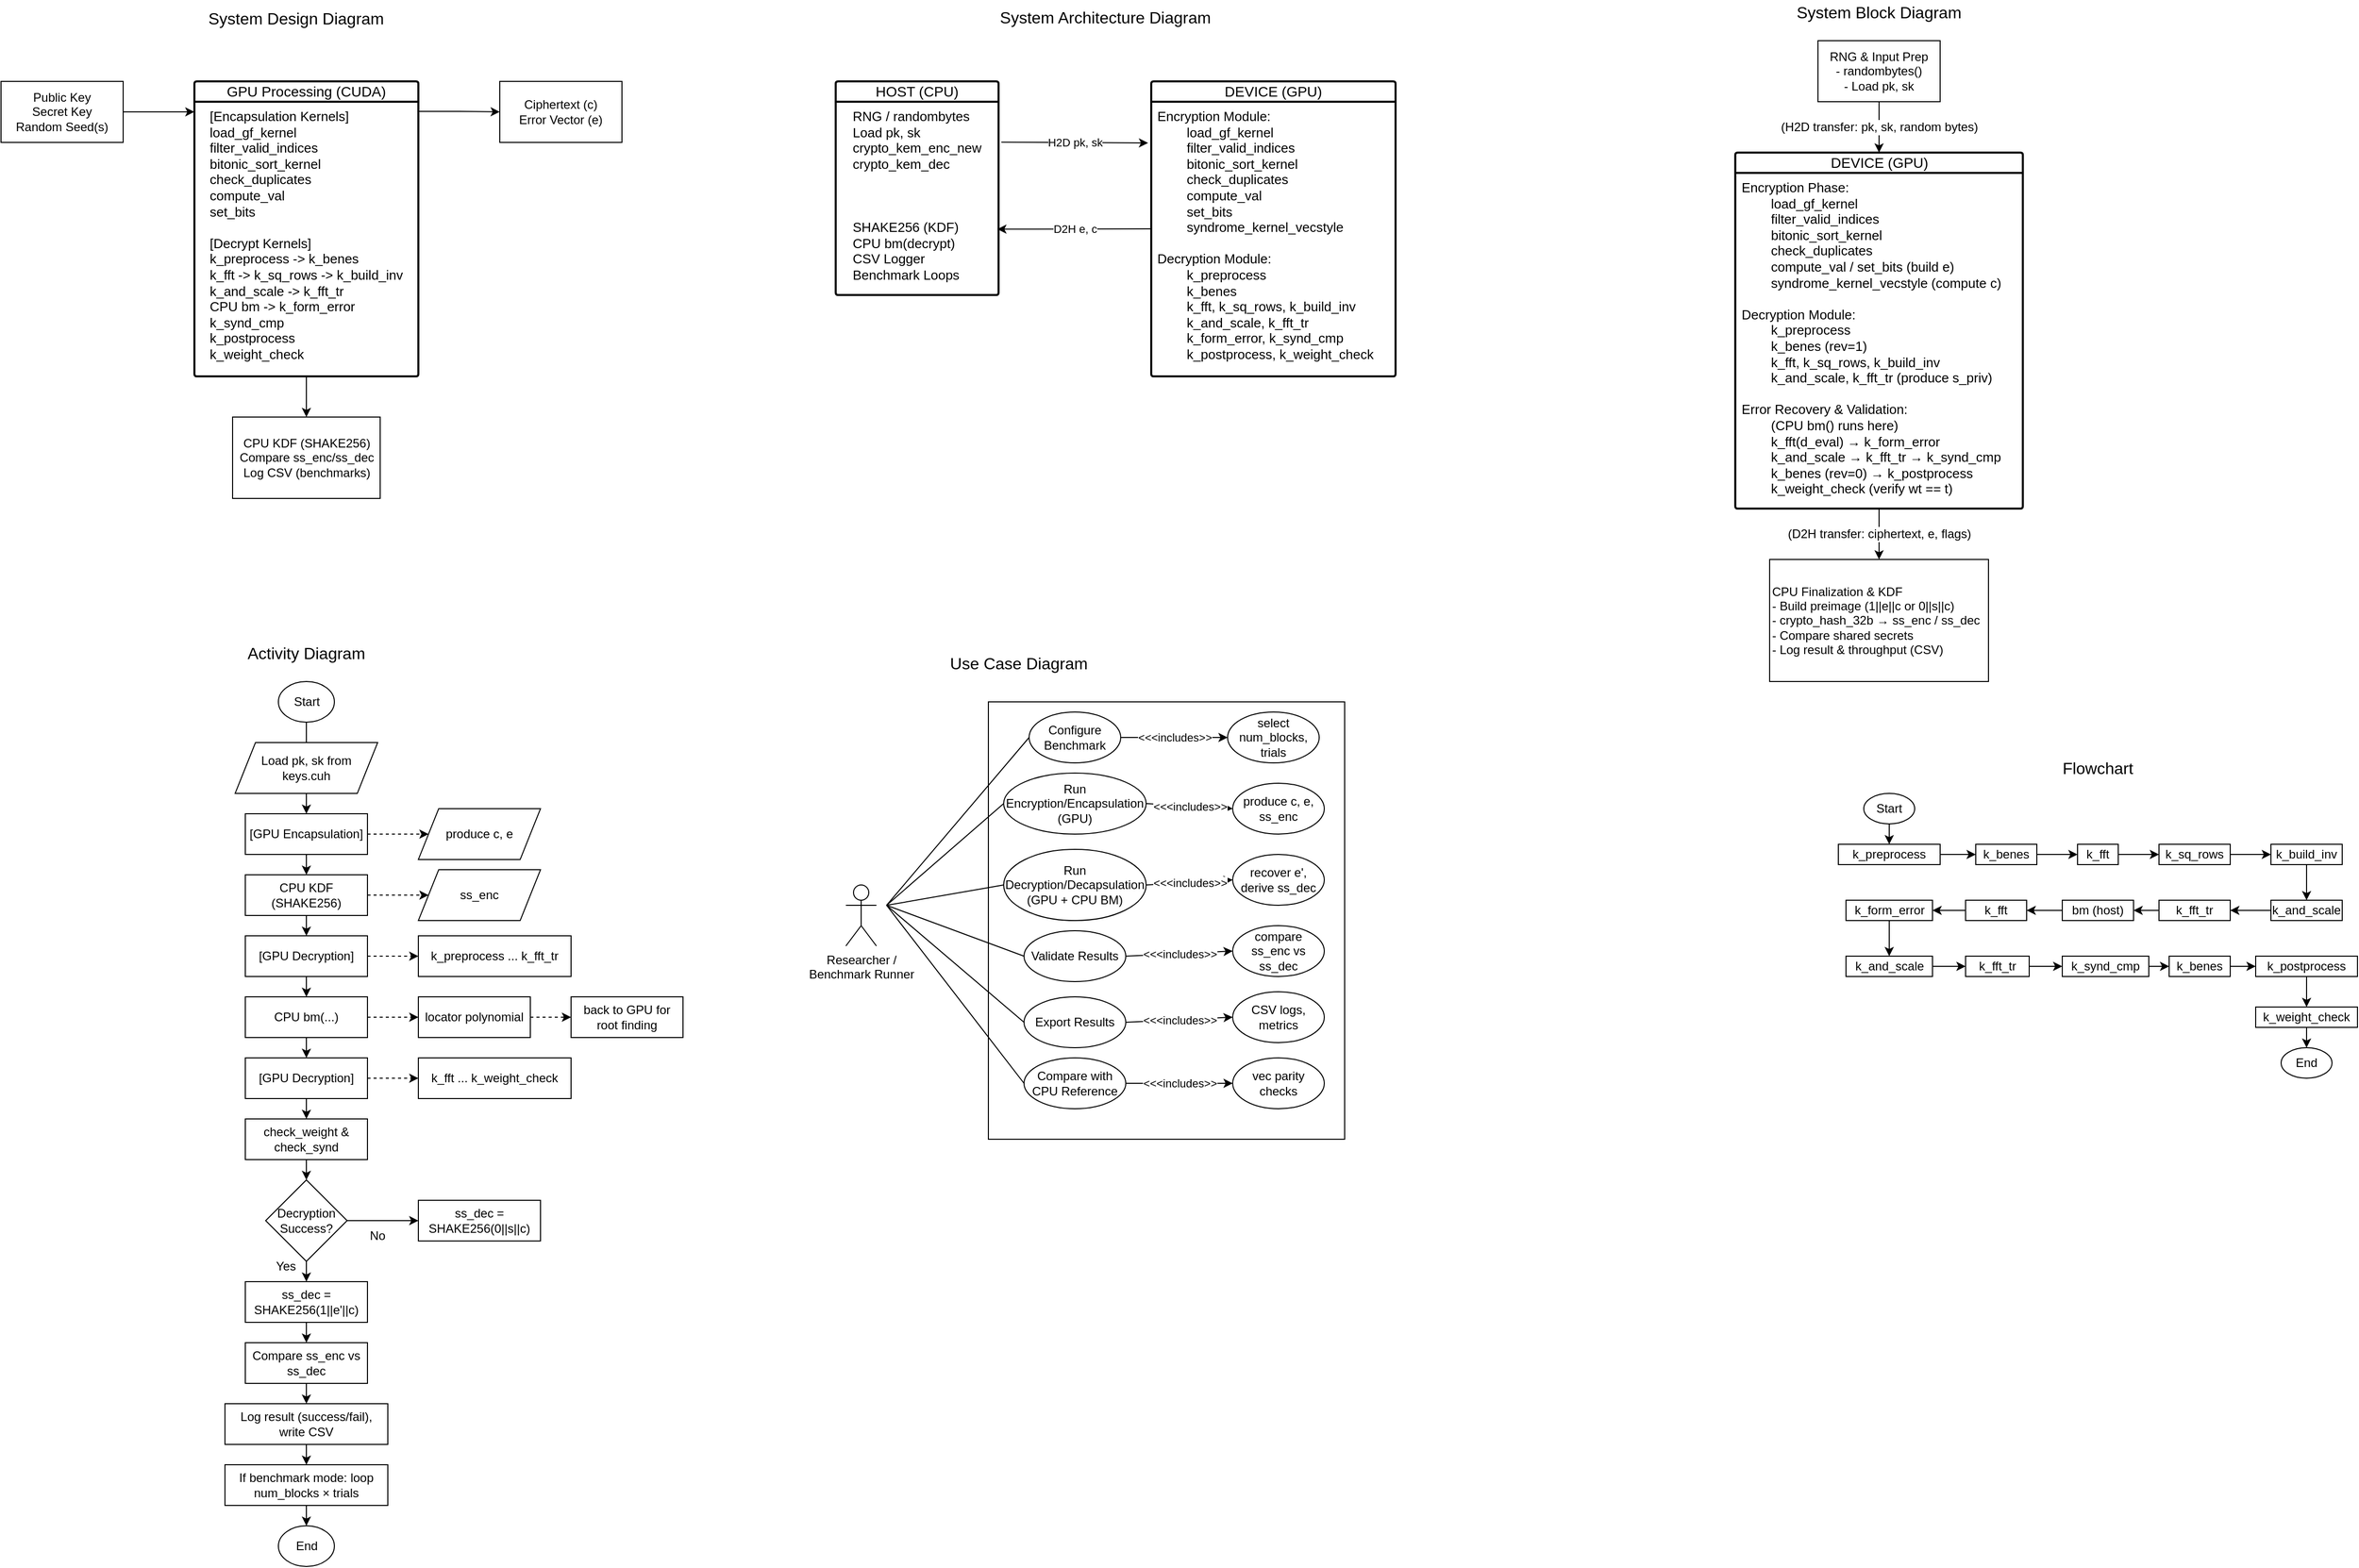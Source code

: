 <mxfile version="28.2.3">
  <diagram name="Page-1" id="WnKnijzjekA-ogBVbg_F">
    <mxGraphModel dx="1042" dy="1674" grid="1" gridSize="10" guides="1" tooltips="1" connect="1" arrows="1" fold="1" page="1" pageScale="1" pageWidth="850" pageHeight="1100" math="0" shadow="0">
      <root>
        <mxCell id="0" />
        <mxCell id="1" parent="0" />
        <mxCell id="7UuzC6sXoYc_6NqhGD3_-1" value="Public Key&lt;div&gt;Secret Key&lt;/div&gt;&lt;div&gt;Random Seed(s)&lt;/div&gt;" style="rounded=0;whiteSpace=wrap;html=1;" parent="1" vertex="1">
          <mxGeometry x="100" y="40" width="120" height="60" as="geometry" />
        </mxCell>
        <mxCell id="7UuzC6sXoYc_6NqhGD3_-3" value="GPU&amp;nbsp;Processing (CUDA)" style="swimlane;childLayout=stackLayout;horizontal=1;startSize=20;horizontalStack=0;rounded=1;fontSize=14;fontStyle=0;strokeWidth=2;resizeParent=0;resizeLast=1;shadow=0;dashed=0;align=center;arcSize=4;whiteSpace=wrap;html=1;" parent="1" vertex="1">
          <mxGeometry x="290" y="40" width="220" height="290" as="geometry" />
        </mxCell>
        <mxCell id="7UuzC6sXoYc_6NqhGD3_-4" value="&lt;div style=&quot;text-align: justify;&quot;&gt;&lt;span style=&quot;background-color: transparent; color: light-dark(rgb(0, 0, 0), rgb(255, 255, 255));&quot;&gt;&lt;font style=&quot;font-size: 13px;&quot;&gt;[Encapsulation Kernels]&lt;/font&gt;&lt;/span&gt;&lt;/div&gt;&lt;div style=&quot;text-align: justify;&quot;&gt;&lt;font style=&quot;font-size: 13px;&quot;&gt;load_gf_kernel&lt;/font&gt;&lt;/div&gt;&lt;div style=&quot;text-align: justify;&quot;&gt;&lt;font style=&quot;font-size: 13px;&quot;&gt;filter_valid_indices&lt;/font&gt;&lt;/div&gt;&lt;div style=&quot;text-align: justify;&quot;&gt;&lt;font style=&quot;font-size: 13px;&quot;&gt;bitonic_sort_kernel&lt;/font&gt;&lt;/div&gt;&lt;div style=&quot;text-align: justify;&quot;&gt;&lt;font style=&quot;font-size: 13px;&quot;&gt;check_duplicates&lt;/font&gt;&lt;/div&gt;&lt;div style=&quot;text-align: justify;&quot;&gt;&lt;font style=&quot;font-size: 13px;&quot;&gt;compute_val&amp;nbsp;&lt;/font&gt;&lt;/div&gt;&lt;div style=&quot;text-align: justify;&quot;&gt;&lt;font style=&quot;font-size: 13px;&quot;&gt;set_bits&lt;/font&gt;&lt;/div&gt;&lt;div style=&quot;text-align: justify;&quot;&gt;&lt;font style=&quot;font-size: 13px;&quot;&gt;&lt;br&gt;&lt;/font&gt;&lt;/div&gt;&lt;div style=&quot;text-align: justify;&quot;&gt;&lt;font style=&quot;font-size: 13px;&quot;&gt;[Decrypt Kernels]&lt;/font&gt;&lt;/div&gt;&lt;div style=&quot;text-align: justify;&quot;&gt;&lt;font style=&quot;font-size: 13px;&quot;&gt;k_preprocess -&amp;gt; k_benes&lt;/font&gt;&lt;/div&gt;&lt;div style=&quot;text-align: justify;&quot;&gt;&lt;font style=&quot;font-size: 13px;&quot;&gt;k_fft -&amp;gt; k_sq_rows -&amp;gt; k_build_inv&lt;/font&gt;&lt;/div&gt;&lt;div style=&quot;text-align: justify;&quot;&gt;&lt;font style=&quot;font-size: 13px;&quot;&gt;k_and_scale -&amp;gt; k_fft_tr&lt;/font&gt;&lt;/div&gt;&lt;div style=&quot;text-align: justify;&quot;&gt;&lt;font style=&quot;font-size: 13px;&quot;&gt;CPU bm -&amp;gt; k_form_error&lt;/font&gt;&lt;/div&gt;&lt;div style=&quot;text-align: justify;&quot;&gt;&lt;font style=&quot;font-size: 13px;&quot;&gt;k_synd_cmp&lt;/font&gt;&lt;/div&gt;&lt;div style=&quot;text-align: justify;&quot;&gt;&lt;font style=&quot;font-size: 13px;&quot;&gt;k_postprocess&lt;/font&gt;&lt;/div&gt;&lt;div style=&quot;text-align: justify;&quot;&gt;&lt;font style=&quot;font-size: 13px;&quot;&gt;k_weight_check&lt;/font&gt;&lt;/div&gt;" style="align=center;strokeColor=none;fillColor=none;spacingLeft=4;spacingRight=4;fontSize=12;verticalAlign=top;resizable=0;rotatable=0;part=1;html=1;whiteSpace=wrap;" parent="7UuzC6sXoYc_6NqhGD3_-3" vertex="1">
          <mxGeometry y="20" width="220" height="270" as="geometry" />
        </mxCell>
        <mxCell id="7UuzC6sXoYc_6NqhGD3_-6" value="CPU KDF (SHAKE256)&lt;div&gt;Compare ss_enc/ss_dec&lt;/div&gt;&lt;div&gt;Log CSV (benchmarks)&lt;/div&gt;" style="rounded=0;whiteSpace=wrap;html=1;" parent="1" vertex="1">
          <mxGeometry x="327.5" y="370" width="145" height="80" as="geometry" />
        </mxCell>
        <mxCell id="7UuzC6sXoYc_6NqhGD3_-7" value="Ciphertext (c)&lt;div&gt;Error Vector (e)&lt;/div&gt;" style="rounded=0;whiteSpace=wrap;html=1;" parent="1" vertex="1">
          <mxGeometry x="590" y="40" width="120" height="60" as="geometry" />
        </mxCell>
        <mxCell id="7UuzC6sXoYc_6NqhGD3_-8" style="edgeStyle=orthogonalEdgeStyle;rounded=0;orthogonalLoop=1;jettySize=auto;html=1;exitX=1;exitY=0.5;exitDx=0;exitDy=0;entryX=0;entryY=0.037;entryDx=0;entryDy=0;entryPerimeter=0;" parent="1" source="7UuzC6sXoYc_6NqhGD3_-1" target="7UuzC6sXoYc_6NqhGD3_-4" edge="1">
          <mxGeometry relative="1" as="geometry" />
        </mxCell>
        <mxCell id="7UuzC6sXoYc_6NqhGD3_-11" style="edgeStyle=orthogonalEdgeStyle;rounded=0;orthogonalLoop=1;jettySize=auto;html=1;exitX=0.5;exitY=1;exitDx=0;exitDy=0;entryX=0.5;entryY=0;entryDx=0;entryDy=0;" parent="1" source="7UuzC6sXoYc_6NqhGD3_-4" target="7UuzC6sXoYc_6NqhGD3_-6" edge="1">
          <mxGeometry relative="1" as="geometry" />
        </mxCell>
        <mxCell id="7UuzC6sXoYc_6NqhGD3_-12" style="edgeStyle=orthogonalEdgeStyle;rounded=0;orthogonalLoop=1;jettySize=auto;html=1;exitX=1;exitY=0.035;exitDx=0;exitDy=0;entryX=0;entryY=0.5;entryDx=0;entryDy=0;exitPerimeter=0;" parent="1" source="7UuzC6sXoYc_6NqhGD3_-4" target="7UuzC6sXoYc_6NqhGD3_-7" edge="1">
          <mxGeometry relative="1" as="geometry" />
        </mxCell>
        <mxCell id="7UuzC6sXoYc_6NqhGD3_-13" value="System Design Diagram" style="text;html=1;align=center;verticalAlign=middle;whiteSpace=wrap;rounded=0;fontSize=16;" parent="1" vertex="1">
          <mxGeometry x="300" y="-34" width="180" height="23" as="geometry" />
        </mxCell>
        <mxCell id="7UuzC6sXoYc_6NqhGD3_-14" value="System Architecture Diagram" style="text;html=1;align=center;verticalAlign=middle;whiteSpace=wrap;rounded=0;fontSize=16;" parent="1" vertex="1">
          <mxGeometry x="1060" y="-35" width="250" height="24" as="geometry" />
        </mxCell>
        <mxCell id="7UuzC6sXoYc_6NqhGD3_-15" value="HOST (CPU)" style="swimlane;childLayout=stackLayout;horizontal=1;startSize=20;horizontalStack=0;rounded=1;fontSize=14;fontStyle=0;strokeWidth=2;resizeParent=0;resizeLast=1;shadow=0;dashed=0;align=center;arcSize=4;whiteSpace=wrap;html=1;" parent="1" vertex="1">
          <mxGeometry x="920" y="40" width="160" height="210" as="geometry" />
        </mxCell>
        <mxCell id="7UuzC6sXoYc_6NqhGD3_-16" value="&lt;div style=&quot;text-align: justify;&quot;&gt;&lt;span style=&quot;font-size: 13px;&quot;&gt;RNG / randombytes&lt;/span&gt;&lt;/div&gt;&lt;div style=&quot;text-align: justify;&quot;&gt;&lt;span style=&quot;font-size: 13px;&quot;&gt;Load pk, sk&lt;/span&gt;&lt;/div&gt;&lt;div style=&quot;text-align: justify;&quot;&gt;&lt;span style=&quot;font-size: 13px;&quot;&gt;crypto_kem_enc_new&lt;/span&gt;&lt;/div&gt;&lt;div style=&quot;text-align: justify;&quot;&gt;&lt;span style=&quot;font-size: 13px;&quot;&gt;crypto_kem_dec&lt;/span&gt;&lt;/div&gt;&lt;div style=&quot;text-align: justify;&quot;&gt;&lt;span style=&quot;font-size: 13px;&quot;&gt;&lt;br&gt;&lt;/span&gt;&lt;/div&gt;&lt;div style=&quot;text-align: justify;&quot;&gt;&lt;span style=&quot;font-size: 13px;&quot;&gt;&lt;br&gt;&lt;/span&gt;&lt;/div&gt;&lt;div style=&quot;text-align: justify;&quot;&gt;&lt;span style=&quot;font-size: 13px;&quot;&gt;&lt;br&gt;&lt;/span&gt;&lt;/div&gt;&lt;div style=&quot;text-align: justify;&quot;&gt;&lt;span style=&quot;font-size: 13px;&quot;&gt;SHAKE256 (KDF)&lt;/span&gt;&lt;/div&gt;&lt;div style=&quot;text-align: justify;&quot;&gt;&lt;span style=&quot;font-size: 13px;&quot;&gt;CPU bm(decrypt)&lt;/span&gt;&lt;/div&gt;&lt;div style=&quot;text-align: justify;&quot;&gt;&lt;span style=&quot;font-size: 13px;&quot;&gt;CSV Logger&lt;/span&gt;&lt;/div&gt;&lt;div style=&quot;text-align: justify;&quot;&gt;&lt;span style=&quot;font-size: 13px;&quot;&gt;Benchmark Loops&lt;/span&gt;&lt;/div&gt;" style="align=center;strokeColor=none;fillColor=none;spacingLeft=4;spacingRight=4;fontSize=12;verticalAlign=top;resizable=0;rotatable=0;part=1;html=1;whiteSpace=wrap;" parent="7UuzC6sXoYc_6NqhGD3_-15" vertex="1">
          <mxGeometry y="20" width="160" height="270" as="geometry" />
        </mxCell>
        <mxCell id="7UuzC6sXoYc_6NqhGD3_-19" value="&lt;div style=&quot;text-align: justify;&quot;&gt;&lt;br&gt;&lt;/div&gt;" style="align=center;strokeColor=none;fillColor=none;spacingLeft=4;spacingRight=4;fontSize=12;verticalAlign=top;resizable=0;rotatable=0;part=1;html=1;whiteSpace=wrap;" parent="7UuzC6sXoYc_6NqhGD3_-15" vertex="1">
          <mxGeometry y="290" width="160" height="-80" as="geometry" />
        </mxCell>
        <mxCell id="7UuzC6sXoYc_6NqhGD3_-21" value="DEVICE (GPU)" style="swimlane;childLayout=stackLayout;horizontal=1;startSize=20;horizontalStack=0;rounded=1;fontSize=14;fontStyle=0;strokeWidth=2;resizeParent=0;resizeLast=1;shadow=0;dashed=0;align=center;arcSize=4;whiteSpace=wrap;html=1;" parent="1" vertex="1">
          <mxGeometry x="1230" y="40" width="240" height="290" as="geometry" />
        </mxCell>
        <mxCell id="7UuzC6sXoYc_6NqhGD3_-22" value="&lt;div style=&quot;&quot;&gt;&lt;span style=&quot;font-size: 13px;&quot;&gt;Encryption Module:&lt;/span&gt;&lt;/div&gt;&lt;div style=&quot;&quot;&gt;&lt;span style=&quot;background-color: transparent; font-size: 13px;&quot;&gt;&lt;span style=&quot;white-space: pre;&quot;&gt;&#x9;&lt;/span&gt;load_gf_kernel&lt;/span&gt;&lt;/div&gt;&lt;div style=&quot;&quot;&gt;&lt;span style=&quot;background-color: transparent; font-size: 13px;&quot;&gt;&lt;span style=&quot;white-space: pre;&quot;&gt;&#x9;&lt;/span&gt;&lt;/span&gt;&lt;span style=&quot;background-color: transparent; font-size: 13px;&quot;&gt;filter_valid_indices&lt;/span&gt;&lt;/div&gt;&lt;div style=&quot;&quot;&gt;&lt;span style=&quot;background-color: transparent;&quot;&gt;&lt;span style=&quot;font-size: 13px;&quot;&gt;&lt;span style=&quot;white-space: pre;&quot;&gt;&#x9;&lt;/span&gt;bitonic_sort_kernel&lt;/span&gt;&lt;/span&gt;&lt;/div&gt;&lt;div style=&quot;&quot;&gt;&lt;span style=&quot;background-color: transparent;&quot;&gt;&lt;span style=&quot;font-size: 13px;&quot;&gt;&lt;span style=&quot;white-space: pre;&quot;&gt;&#x9;&lt;/span&gt;check_duplicates&lt;br&gt;&lt;/span&gt;&lt;/span&gt;&lt;/div&gt;&lt;div style=&quot;&quot;&gt;&lt;span style=&quot;background-color: transparent;&quot;&gt;&lt;span style=&quot;font-size: 13px;&quot;&gt;&lt;span style=&quot;white-space: pre;&quot;&gt;&#x9;&lt;/span&gt;compute_val&lt;br&gt;&lt;/span&gt;&lt;/span&gt;&lt;/div&gt;&lt;div style=&quot;&quot;&gt;&lt;span style=&quot;background-color: transparent;&quot;&gt;&lt;span style=&quot;font-size: 13px;&quot;&gt;&lt;span style=&quot;white-space: pre;&quot;&gt;&#x9;&lt;/span&gt;set_bits&lt;br&gt;&lt;/span&gt;&lt;/span&gt;&lt;/div&gt;&lt;div style=&quot;&quot;&gt;&lt;span style=&quot;background-color: transparent;&quot;&gt;&lt;span style=&quot;font-size: 13px;&quot;&gt;&lt;span style=&quot;white-space: pre;&quot;&gt;&#x9;&lt;/span&gt;syndrome_kernel_vecstyle&lt;br&gt;&lt;/span&gt;&lt;/span&gt;&lt;/div&gt;&lt;div style=&quot;&quot;&gt;&lt;span style=&quot;background-color: transparent;&quot;&gt;&lt;span style=&quot;font-size: 13px;&quot;&gt;&lt;br&gt;&lt;/span&gt;&lt;/span&gt;&lt;/div&gt;&lt;div style=&quot;&quot;&gt;&lt;span style=&quot;background-color: transparent;&quot;&gt;&lt;span style=&quot;font-size: 13px;&quot;&gt;Decryption Module:&lt;/span&gt;&lt;/span&gt;&lt;/div&gt;&lt;div style=&quot;&quot;&gt;&lt;span style=&quot;background-color: transparent;&quot;&gt;&lt;span style=&quot;font-size: 13px;&quot;&gt;&lt;span style=&quot;white-space: pre;&quot;&gt;&#x9;&lt;/span&gt;k_preprocess&lt;br&gt;&lt;/span&gt;&lt;/span&gt;&lt;/div&gt;&lt;div style=&quot;&quot;&gt;&lt;span style=&quot;background-color: transparent;&quot;&gt;&lt;span style=&quot;font-size: 13px;&quot;&gt;&lt;span style=&quot;white-space: pre;&quot;&gt;&#x9;&lt;/span&gt;k_benes&lt;br&gt;&lt;/span&gt;&lt;/span&gt;&lt;/div&gt;&lt;div style=&quot;&quot;&gt;&lt;span style=&quot;background-color: transparent;&quot;&gt;&lt;span style=&quot;font-size: 13px;&quot;&gt;&lt;span style=&quot;white-space: pre;&quot;&gt;&#x9;&lt;/span&gt;k_fft, k_sq_rows, k_build_inv&lt;br&gt;&lt;/span&gt;&lt;/span&gt;&lt;/div&gt;&lt;div style=&quot;&quot;&gt;&lt;span style=&quot;background-color: transparent;&quot;&gt;&lt;span style=&quot;font-size: 13px;&quot;&gt;&lt;span style=&quot;white-space: pre;&quot;&gt;&#x9;&lt;/span&gt;k_and_scale,&amp;nbsp;&lt;/span&gt;&lt;/span&gt;&lt;span style=&quot;font-size: 13px; background-color: transparent; color: light-dark(rgb(0, 0, 0), rgb(255, 255, 255));&quot;&gt;k_fft_tr&lt;/span&gt;&lt;/div&gt;&lt;div style=&quot;&quot;&gt;&lt;span style=&quot;background-color: transparent;&quot;&gt;&lt;span style=&quot;font-size: 13px;&quot;&gt;&lt;span style=&quot;white-space: pre;&quot;&gt;&#x9;&lt;/span&gt;k_form_error, k_synd_cmp&lt;br&gt;&lt;/span&gt;&lt;/span&gt;&lt;/div&gt;&lt;div style=&quot;&quot;&gt;&lt;span style=&quot;background-color: transparent;&quot;&gt;&lt;span style=&quot;font-size: 13px;&quot;&gt;&lt;span style=&quot;white-space: pre;&quot;&gt;&#x9;&lt;/span&gt;k_postprocess, k_weight_check&lt;br&gt;&lt;/span&gt;&lt;/span&gt;&lt;/div&gt;&lt;div style=&quot;&quot;&gt;&lt;span style=&quot;background-color: transparent;&quot;&gt;&lt;span style=&quot;font-size: 13px;&quot;&gt;&lt;span style=&quot;white-space: pre;&quot;&gt;&#x9;&lt;/span&gt;&lt;br&gt;&lt;/span&gt;&lt;/span&gt;&lt;/div&gt;&lt;div style=&quot;&quot;&gt;&lt;span style=&quot;font-size: 13px;&quot;&gt;&lt;br&gt;&lt;/span&gt;&lt;/div&gt;" style="align=left;strokeColor=none;fillColor=none;spacingLeft=4;spacingRight=4;fontSize=12;verticalAlign=top;resizable=0;rotatable=0;part=1;html=1;whiteSpace=wrap;" parent="7UuzC6sXoYc_6NqhGD3_-21" vertex="1">
          <mxGeometry y="20" width="240" height="270" as="geometry" />
        </mxCell>
        <mxCell id="7UuzC6sXoYc_6NqhGD3_-23" value="&lt;div style=&quot;text-align: justify;&quot;&gt;&lt;br&gt;&lt;/div&gt;" style="align=center;strokeColor=none;fillColor=none;spacingLeft=4;spacingRight=4;fontSize=12;verticalAlign=top;resizable=0;rotatable=0;part=1;html=1;whiteSpace=wrap;" parent="7UuzC6sXoYc_6NqhGD3_-21" vertex="1">
          <mxGeometry y="290" width="240" as="geometry" />
        </mxCell>
        <mxCell id="7UuzC6sXoYc_6NqhGD3_-24" value="" style="endArrow=classic;html=1;rounded=0;exitX=1.017;exitY=0.147;exitDx=0;exitDy=0;exitPerimeter=0;entryX=-0.013;entryY=0.15;entryDx=0;entryDy=0;entryPerimeter=0;" parent="1" source="7UuzC6sXoYc_6NqhGD3_-16" target="7UuzC6sXoYc_6NqhGD3_-22" edge="1">
          <mxGeometry relative="1" as="geometry">
            <mxPoint x="1100" y="100" as="sourcePoint" />
            <mxPoint x="1200" y="100" as="targetPoint" />
          </mxGeometry>
        </mxCell>
        <mxCell id="7UuzC6sXoYc_6NqhGD3_-25" value="H2D pk, sk" style="edgeLabel;resizable=0;html=1;;align=center;verticalAlign=middle;" parent="7UuzC6sXoYc_6NqhGD3_-24" connectable="0" vertex="1">
          <mxGeometry relative="1" as="geometry" />
        </mxCell>
        <mxCell id="7UuzC6sXoYc_6NqhGD3_-27" value="" style="endArrow=classic;html=1;rounded=0;entryX=0.992;entryY=0.464;entryDx=0;entryDy=0;entryPerimeter=0;" parent="1" target="7UuzC6sXoYc_6NqhGD3_-16" edge="1">
          <mxGeometry relative="1" as="geometry">
            <mxPoint x="1230" y="185" as="sourcePoint" />
            <mxPoint x="1086" y="184.5" as="targetPoint" />
          </mxGeometry>
        </mxCell>
        <mxCell id="7UuzC6sXoYc_6NqhGD3_-28" value="D2H e, c" style="edgeLabel;resizable=0;html=1;;align=center;verticalAlign=middle;" parent="7UuzC6sXoYc_6NqhGD3_-27" connectable="0" vertex="1">
          <mxGeometry relative="1" as="geometry" />
        </mxCell>
        <mxCell id="7UuzC6sXoYc_6NqhGD3_-29" value="Activity Diagram" style="text;html=1;align=center;verticalAlign=middle;whiteSpace=wrap;rounded=0;fontSize=16;" parent="1" vertex="1">
          <mxGeometry x="275" y="590" width="250" height="24" as="geometry" />
        </mxCell>
        <mxCell id="7UuzC6sXoYc_6NqhGD3_-53" value="" style="edgeStyle=orthogonalEdgeStyle;rounded=0;orthogonalLoop=1;jettySize=auto;html=1;" parent="1" source="7UuzC6sXoYc_6NqhGD3_-30" target="7UuzC6sXoYc_6NqhGD3_-32" edge="1">
          <mxGeometry relative="1" as="geometry" />
        </mxCell>
        <mxCell id="7UuzC6sXoYc_6NqhGD3_-30" value="Start" style="ellipse;whiteSpace=wrap;html=1;" parent="1" vertex="1">
          <mxGeometry x="372.5" y="630" width="55" height="40" as="geometry" />
        </mxCell>
        <mxCell id="7UuzC6sXoYc_6NqhGD3_-31" value="Load pk, sk from keys.cuh" style="shape=parallelogram;perimeter=parallelogramPerimeter;whiteSpace=wrap;html=1;fixedSize=1;" parent="1" vertex="1">
          <mxGeometry x="330" y="690" width="140" height="50" as="geometry" />
        </mxCell>
        <mxCell id="7UuzC6sXoYc_6NqhGD3_-57" style="edgeStyle=orthogonalEdgeStyle;rounded=0;orthogonalLoop=1;jettySize=auto;html=1;exitX=0.5;exitY=1;exitDx=0;exitDy=0;entryX=0.5;entryY=0;entryDx=0;entryDy=0;" parent="1" source="7UuzC6sXoYc_6NqhGD3_-32" target="7UuzC6sXoYc_6NqhGD3_-34" edge="1">
          <mxGeometry relative="1" as="geometry" />
        </mxCell>
        <mxCell id="7UuzC6sXoYc_6NqhGD3_-32" value="[GPU Encapsulation]" style="rounded=0;whiteSpace=wrap;html=1;" parent="1" vertex="1">
          <mxGeometry x="340" y="760" width="120" height="40" as="geometry" />
        </mxCell>
        <mxCell id="7UuzC6sXoYc_6NqhGD3_-33" value="produce c, e" style="shape=parallelogram;perimeter=parallelogramPerimeter;whiteSpace=wrap;html=1;fixedSize=1;" parent="1" vertex="1">
          <mxGeometry x="510" y="755" width="120" height="50" as="geometry" />
        </mxCell>
        <mxCell id="7UuzC6sXoYc_6NqhGD3_-58" style="edgeStyle=orthogonalEdgeStyle;rounded=0;orthogonalLoop=1;jettySize=auto;html=1;exitX=0.5;exitY=1;exitDx=0;exitDy=0;entryX=0.5;entryY=0;entryDx=0;entryDy=0;" parent="1" source="7UuzC6sXoYc_6NqhGD3_-34" target="7UuzC6sXoYc_6NqhGD3_-36" edge="1">
          <mxGeometry relative="1" as="geometry" />
        </mxCell>
        <mxCell id="7UuzC6sXoYc_6NqhGD3_-34" value="CPU KDF (SHAKE256)" style="rounded=0;whiteSpace=wrap;html=1;" parent="1" vertex="1">
          <mxGeometry x="340" y="820" width="120" height="40" as="geometry" />
        </mxCell>
        <mxCell id="7UuzC6sXoYc_6NqhGD3_-35" value="ss_enc" style="shape=parallelogram;perimeter=parallelogramPerimeter;whiteSpace=wrap;html=1;fixedSize=1;" parent="1" vertex="1">
          <mxGeometry x="510" y="815" width="120" height="50" as="geometry" />
        </mxCell>
        <mxCell id="7UuzC6sXoYc_6NqhGD3_-59" style="edgeStyle=orthogonalEdgeStyle;rounded=0;orthogonalLoop=1;jettySize=auto;html=1;exitX=0.5;exitY=1;exitDx=0;exitDy=0;entryX=0.5;entryY=0;entryDx=0;entryDy=0;" parent="1" source="7UuzC6sXoYc_6NqhGD3_-36" target="7UuzC6sXoYc_6NqhGD3_-38" edge="1">
          <mxGeometry relative="1" as="geometry" />
        </mxCell>
        <mxCell id="7UuzC6sXoYc_6NqhGD3_-36" value="[GPU Decryption]" style="rounded=0;whiteSpace=wrap;html=1;" parent="1" vertex="1">
          <mxGeometry x="340" y="880" width="120" height="40" as="geometry" />
        </mxCell>
        <mxCell id="7UuzC6sXoYc_6NqhGD3_-37" value="k_preprocess ... k_fft_tr" style="rounded=0;whiteSpace=wrap;html=1;" parent="1" vertex="1">
          <mxGeometry x="510" y="880" width="150" height="40" as="geometry" />
        </mxCell>
        <mxCell id="7UuzC6sXoYc_6NqhGD3_-60" style="edgeStyle=orthogonalEdgeStyle;rounded=0;orthogonalLoop=1;jettySize=auto;html=1;exitX=0.5;exitY=1;exitDx=0;exitDy=0;entryX=0.5;entryY=0;entryDx=0;entryDy=0;" parent="1" source="7UuzC6sXoYc_6NqhGD3_-38" target="7UuzC6sXoYc_6NqhGD3_-41" edge="1">
          <mxGeometry relative="1" as="geometry" />
        </mxCell>
        <mxCell id="7UuzC6sXoYc_6NqhGD3_-38" value="CPU bm(...)" style="rounded=0;whiteSpace=wrap;html=1;" parent="1" vertex="1">
          <mxGeometry x="340" y="940" width="120" height="40" as="geometry" />
        </mxCell>
        <mxCell id="7UuzC6sXoYc_6NqhGD3_-39" value="locator polynomial" style="rounded=0;whiteSpace=wrap;html=1;" parent="1" vertex="1">
          <mxGeometry x="510" y="940" width="110" height="40" as="geometry" />
        </mxCell>
        <mxCell id="7UuzC6sXoYc_6NqhGD3_-40" value="back to GPU for root finding" style="rounded=0;whiteSpace=wrap;html=1;" parent="1" vertex="1">
          <mxGeometry x="660" y="940" width="110" height="40" as="geometry" />
        </mxCell>
        <mxCell id="7UuzC6sXoYc_6NqhGD3_-61" style="edgeStyle=orthogonalEdgeStyle;rounded=0;orthogonalLoop=1;jettySize=auto;html=1;exitX=0.5;exitY=1;exitDx=0;exitDy=0;entryX=0.5;entryY=0;entryDx=0;entryDy=0;" parent="1" source="7UuzC6sXoYc_6NqhGD3_-41" target="7UuzC6sXoYc_6NqhGD3_-45" edge="1">
          <mxGeometry relative="1" as="geometry" />
        </mxCell>
        <mxCell id="7UuzC6sXoYc_6NqhGD3_-41" value="[GPU Decryption]" style="rounded=0;whiteSpace=wrap;html=1;" parent="1" vertex="1">
          <mxGeometry x="340" y="1000" width="120" height="40" as="geometry" />
        </mxCell>
        <mxCell id="7UuzC6sXoYc_6NqhGD3_-43" value="k_fft ... k_weight_check" style="rounded=0;whiteSpace=wrap;html=1;" parent="1" vertex="1">
          <mxGeometry x="510" y="1000" width="150" height="40" as="geometry" />
        </mxCell>
        <mxCell id="7UuzC6sXoYc_6NqhGD3_-63" style="edgeStyle=orthogonalEdgeStyle;rounded=0;orthogonalLoop=1;jettySize=auto;html=1;exitX=0.5;exitY=1;exitDx=0;exitDy=0;entryX=0.5;entryY=0;entryDx=0;entryDy=0;" parent="1" source="7UuzC6sXoYc_6NqhGD3_-44" target="7UuzC6sXoYc_6NqhGD3_-46" edge="1">
          <mxGeometry relative="1" as="geometry" />
        </mxCell>
        <mxCell id="7UuzC6sXoYc_6NqhGD3_-64" style="edgeStyle=orthogonalEdgeStyle;rounded=0;orthogonalLoop=1;jettySize=auto;html=1;exitX=1;exitY=0.5;exitDx=0;exitDy=0;entryX=0;entryY=0.5;entryDx=0;entryDy=0;" parent="1" source="7UuzC6sXoYc_6NqhGD3_-44" target="7UuzC6sXoYc_6NqhGD3_-47" edge="1">
          <mxGeometry relative="1" as="geometry" />
        </mxCell>
        <mxCell id="7UuzC6sXoYc_6NqhGD3_-44" value="Decryption Success?" style="rhombus;whiteSpace=wrap;html=1;" parent="1" vertex="1">
          <mxGeometry x="360" y="1120" width="80" height="80" as="geometry" />
        </mxCell>
        <mxCell id="7UuzC6sXoYc_6NqhGD3_-62" style="edgeStyle=orthogonalEdgeStyle;rounded=0;orthogonalLoop=1;jettySize=auto;html=1;exitX=0.5;exitY=1;exitDx=0;exitDy=0;entryX=0.5;entryY=0;entryDx=0;entryDy=0;" parent="1" source="7UuzC6sXoYc_6NqhGD3_-45" target="7UuzC6sXoYc_6NqhGD3_-44" edge="1">
          <mxGeometry relative="1" as="geometry" />
        </mxCell>
        <mxCell id="7UuzC6sXoYc_6NqhGD3_-45" value="check_weight &amp;amp; check_synd" style="rounded=0;whiteSpace=wrap;html=1;" parent="1" vertex="1">
          <mxGeometry x="340" y="1060" width="120" height="40" as="geometry" />
        </mxCell>
        <mxCell id="7UuzC6sXoYc_6NqhGD3_-65" style="edgeStyle=orthogonalEdgeStyle;rounded=0;orthogonalLoop=1;jettySize=auto;html=1;exitX=0.5;exitY=1;exitDx=0;exitDy=0;entryX=0.5;entryY=0;entryDx=0;entryDy=0;" parent="1" source="7UuzC6sXoYc_6NqhGD3_-46" target="7UuzC6sXoYc_6NqhGD3_-48" edge="1">
          <mxGeometry relative="1" as="geometry" />
        </mxCell>
        <mxCell id="7UuzC6sXoYc_6NqhGD3_-46" value="ss_dec = SHAKE256(1||e&#39;||c)" style="rounded=0;whiteSpace=wrap;html=1;" parent="1" vertex="1">
          <mxGeometry x="340" y="1220" width="120" height="40" as="geometry" />
        </mxCell>
        <mxCell id="7UuzC6sXoYc_6NqhGD3_-47" value="ss_dec = SHAKE256(0||s||c)" style="rounded=0;whiteSpace=wrap;html=1;" parent="1" vertex="1">
          <mxGeometry x="510" y="1140" width="120" height="40" as="geometry" />
        </mxCell>
        <mxCell id="7UuzC6sXoYc_6NqhGD3_-66" style="edgeStyle=orthogonalEdgeStyle;rounded=0;orthogonalLoop=1;jettySize=auto;html=1;exitX=0.5;exitY=1;exitDx=0;exitDy=0;entryX=0.5;entryY=0;entryDx=0;entryDy=0;" parent="1" source="7UuzC6sXoYc_6NqhGD3_-48" target="7UuzC6sXoYc_6NqhGD3_-49" edge="1">
          <mxGeometry relative="1" as="geometry" />
        </mxCell>
        <mxCell id="7UuzC6sXoYc_6NqhGD3_-48" value="Compare ss_enc vs ss_dec" style="rounded=0;whiteSpace=wrap;html=1;" parent="1" vertex="1">
          <mxGeometry x="340" y="1280" width="120" height="40" as="geometry" />
        </mxCell>
        <mxCell id="7UuzC6sXoYc_6NqhGD3_-67" style="edgeStyle=orthogonalEdgeStyle;rounded=0;orthogonalLoop=1;jettySize=auto;html=1;exitX=0.5;exitY=1;exitDx=0;exitDy=0;entryX=0.5;entryY=0;entryDx=0;entryDy=0;" parent="1" source="7UuzC6sXoYc_6NqhGD3_-49" target="7UuzC6sXoYc_6NqhGD3_-50" edge="1">
          <mxGeometry relative="1" as="geometry" />
        </mxCell>
        <mxCell id="7UuzC6sXoYc_6NqhGD3_-49" value="Log result (success/fail), write CSV" style="rounded=0;whiteSpace=wrap;html=1;" parent="1" vertex="1">
          <mxGeometry x="320" y="1340" width="160" height="40" as="geometry" />
        </mxCell>
        <mxCell id="7UuzC6sXoYc_6NqhGD3_-68" style="edgeStyle=orthogonalEdgeStyle;rounded=0;orthogonalLoop=1;jettySize=auto;html=1;exitX=0.5;exitY=1;exitDx=0;exitDy=0;entryX=0.5;entryY=0;entryDx=0;entryDy=0;" parent="1" source="7UuzC6sXoYc_6NqhGD3_-50" target="7UuzC6sXoYc_6NqhGD3_-51" edge="1">
          <mxGeometry relative="1" as="geometry" />
        </mxCell>
        <mxCell id="7UuzC6sXoYc_6NqhGD3_-50" value="If benchmark mode: loop num_blocks × trials" style="rounded=0;whiteSpace=wrap;html=1;" parent="1" vertex="1">
          <mxGeometry x="320" y="1400" width="160" height="40" as="geometry" />
        </mxCell>
        <mxCell id="7UuzC6sXoYc_6NqhGD3_-51" value="End" style="ellipse;whiteSpace=wrap;html=1;" parent="1" vertex="1">
          <mxGeometry x="372.5" y="1460" width="55" height="40" as="geometry" />
        </mxCell>
        <mxCell id="7UuzC6sXoYc_6NqhGD3_-69" value="" style="html=1;labelBackgroundColor=#ffffff;startArrow=none;startFill=0;startSize=6;endArrow=classic;endFill=1;endSize=6;jettySize=auto;orthogonalLoop=1;strokeWidth=1;dashed=1;fontSize=14;rounded=0;entryX=0;entryY=0.5;entryDx=0;entryDy=0;exitX=1;exitY=0.5;exitDx=0;exitDy=0;" parent="1" source="7UuzC6sXoYc_6NqhGD3_-32" target="7UuzC6sXoYc_6NqhGD3_-33" edge="1">
          <mxGeometry width="60" height="60" relative="1" as="geometry">
            <mxPoint x="450" y="790" as="sourcePoint" />
            <mxPoint x="510" y="730" as="targetPoint" />
          </mxGeometry>
        </mxCell>
        <mxCell id="7UuzC6sXoYc_6NqhGD3_-70" value="" style="html=1;labelBackgroundColor=#ffffff;startArrow=none;startFill=0;startSize=6;endArrow=classic;endFill=1;endSize=6;jettySize=auto;orthogonalLoop=1;strokeWidth=1;dashed=1;fontSize=14;rounded=0;entryX=0;entryY=0.5;entryDx=0;entryDy=0;exitX=1;exitY=0.5;exitDx=0;exitDy=0;" parent="1" source="7UuzC6sXoYc_6NqhGD3_-34" target="7UuzC6sXoYc_6NqhGD3_-35" edge="1">
          <mxGeometry width="60" height="60" relative="1" as="geometry">
            <mxPoint x="550" y="750" as="sourcePoint" />
            <mxPoint x="610" y="750" as="targetPoint" />
            <Array as="points" />
          </mxGeometry>
        </mxCell>
        <mxCell id="7UuzC6sXoYc_6NqhGD3_-74" value="" style="html=1;labelBackgroundColor=#ffffff;startArrow=none;startFill=0;startSize=6;endArrow=classic;endFill=1;endSize=6;jettySize=auto;orthogonalLoop=1;strokeWidth=1;dashed=1;fontSize=14;rounded=0;entryX=0;entryY=0.5;entryDx=0;entryDy=0;exitX=1;exitY=0.5;exitDx=0;exitDy=0;" parent="1" source="7UuzC6sXoYc_6NqhGD3_-36" target="7UuzC6sXoYc_6NqhGD3_-37" edge="1">
          <mxGeometry width="60" height="60" relative="1" as="geometry">
            <mxPoint x="220" y="930" as="sourcePoint" />
            <mxPoint x="280" y="930" as="targetPoint" />
          </mxGeometry>
        </mxCell>
        <mxCell id="7UuzC6sXoYc_6NqhGD3_-75" value="" style="html=1;labelBackgroundColor=#ffffff;startArrow=none;startFill=0;startSize=6;endArrow=classic;endFill=1;endSize=6;jettySize=auto;orthogonalLoop=1;strokeWidth=1;dashed=1;fontSize=14;rounded=0;entryX=0;entryY=0.5;entryDx=0;entryDy=0;exitX=1;exitY=0.5;exitDx=0;exitDy=0;" parent="1" source="7UuzC6sXoYc_6NqhGD3_-38" target="7UuzC6sXoYc_6NqhGD3_-39" edge="1">
          <mxGeometry width="60" height="60" relative="1" as="geometry">
            <mxPoint x="250" y="940" as="sourcePoint" />
            <mxPoint x="310" y="940" as="targetPoint" />
          </mxGeometry>
        </mxCell>
        <mxCell id="7UuzC6sXoYc_6NqhGD3_-76" value="" style="html=1;labelBackgroundColor=#ffffff;startArrow=none;startFill=0;startSize=6;endArrow=classic;endFill=1;endSize=6;jettySize=auto;orthogonalLoop=1;strokeWidth=1;dashed=1;fontSize=14;rounded=0;entryX=0;entryY=0.5;entryDx=0;entryDy=0;exitX=1;exitY=0.5;exitDx=0;exitDy=0;" parent="1" source="7UuzC6sXoYc_6NqhGD3_-39" target="7UuzC6sXoYc_6NqhGD3_-40" edge="1">
          <mxGeometry width="60" height="60" relative="1" as="geometry">
            <mxPoint x="330" y="950" as="sourcePoint" />
            <mxPoint x="390" y="950" as="targetPoint" />
          </mxGeometry>
        </mxCell>
        <mxCell id="7UuzC6sXoYc_6NqhGD3_-77" value="" style="html=1;labelBackgroundColor=#ffffff;startArrow=none;startFill=0;startSize=6;endArrow=classic;endFill=1;endSize=6;jettySize=auto;orthogonalLoop=1;strokeWidth=1;dashed=1;fontSize=14;rounded=0;entryX=0;entryY=0.5;entryDx=0;entryDy=0;exitX=1;exitY=0.5;exitDx=0;exitDy=0;" parent="1" source="7UuzC6sXoYc_6NqhGD3_-41" target="7UuzC6sXoYc_6NqhGD3_-43" edge="1">
          <mxGeometry width="60" height="60" relative="1" as="geometry">
            <mxPoint x="290" y="960" as="sourcePoint" />
            <mxPoint x="350" y="960" as="targetPoint" />
          </mxGeometry>
        </mxCell>
        <mxCell id="7UuzC6sXoYc_6NqhGD3_-78" value="Yes" style="text;html=1;align=center;verticalAlign=middle;whiteSpace=wrap;rounded=0;" parent="1" vertex="1">
          <mxGeometry x="350" y="1190" width="60" height="30" as="geometry" />
        </mxCell>
        <mxCell id="7UuzC6sXoYc_6NqhGD3_-79" value="No" style="text;html=1;align=center;verticalAlign=middle;whiteSpace=wrap;rounded=0;" parent="1" vertex="1">
          <mxGeometry x="440" y="1160" width="60" height="30" as="geometry" />
        </mxCell>
        <mxCell id="7UuzC6sXoYc_6NqhGD3_-80" value="Use Case Diagram" style="text;html=1;align=center;verticalAlign=middle;whiteSpace=wrap;rounded=0;fontSize=16;" parent="1" vertex="1">
          <mxGeometry x="975" y="600" width="250" height="24" as="geometry" />
        </mxCell>
        <mxCell id="7UuzC6sXoYc_6NqhGD3_-81" value="Researcher /&lt;div&gt;Benchmark Runner&lt;/div&gt;" style="shape=umlActor;verticalLabelPosition=bottom;verticalAlign=top;html=1;outlineConnect=0;" parent="1" vertex="1">
          <mxGeometry x="930" y="830" width="30" height="60" as="geometry" />
        </mxCell>
        <mxCell id="7UuzC6sXoYc_6NqhGD3_-82" value="" style="rounded=0;whiteSpace=wrap;html=1;" parent="1" vertex="1">
          <mxGeometry x="1070" y="650" width="350" height="430" as="geometry" />
        </mxCell>
        <mxCell id="7UuzC6sXoYc_6NqhGD3_-83" value="Configure Benchmark" style="ellipse;whiteSpace=wrap;html=1;" parent="1" vertex="1">
          <mxGeometry x="1110" y="660" width="90" height="50" as="geometry" />
        </mxCell>
        <mxCell id="7UuzC6sXoYc_6NqhGD3_-84" value="Run Encryption/Encapsulation (GPU)" style="ellipse;whiteSpace=wrap;html=1;" parent="1" vertex="1">
          <mxGeometry x="1085" y="720" width="140" height="60" as="geometry" />
        </mxCell>
        <mxCell id="7UuzC6sXoYc_6NqhGD3_-85" value="Run Decryption/Decapsulation (GPU + CPU BM)" style="ellipse;whiteSpace=wrap;html=1;" parent="1" vertex="1">
          <mxGeometry x="1085" y="795" width="140" height="70" as="geometry" />
        </mxCell>
        <mxCell id="7UuzC6sXoYc_6NqhGD3_-87" value="&lt;span style=&quot;color: rgba(0, 0, 0, 0); font-family: monospace; font-size: 0px; text-align: start; text-wrap-mode: nowrap;&quot;&gt;%3CmxGraphModel%3E%3Croot%3E%3CmxCell%20id%3D%220%22%2F%3E%3CmxCell%20id%3D%221%22%20parent%3D%220%22%2F%3E%3CmxCell%20id%3D%222%22%20value%3D%22Run%20Decryption%2FDecapsulation%20(GPU%20%2B%20CPU%20BM)%22%20style%3D%22ellipse%3BwhiteSpace%3Dwrap%3Bhtml%3D1%3B%22%20vertex%3D%221%22%20parent%3D%221%22%3E%3CmxGeometry%20x%3D%221170%22%20y%3D%22830%22%20width%3D%22140%22%20height%3D%2270%22%20as%3D%22geometry%22%2F%3E%3C%2FmxCell%3E%3C%2Froot%3E%3C%2FmxGraphModel%3E&lt;/span&gt;Validate Results" style="ellipse;whiteSpace=wrap;html=1;" parent="1" vertex="1">
          <mxGeometry x="1105" y="875" width="100" height="50" as="geometry" />
        </mxCell>
        <mxCell id="7UuzC6sXoYc_6NqhGD3_-88" value="Export Results" style="ellipse;whiteSpace=wrap;html=1;" parent="1" vertex="1">
          <mxGeometry x="1105" y="940" width="100" height="50" as="geometry" />
        </mxCell>
        <mxCell id="7UuzC6sXoYc_6NqhGD3_-89" value="Compare with CPU Reference" style="ellipse;whiteSpace=wrap;html=1;" parent="1" vertex="1">
          <mxGeometry x="1105" y="1000" width="100" height="50" as="geometry" />
        </mxCell>
        <mxCell id="7UuzC6sXoYc_6NqhGD3_-92" value="select num_blocks, trials" style="ellipse;whiteSpace=wrap;html=1;" parent="1" vertex="1">
          <mxGeometry x="1305" y="660" width="90" height="50" as="geometry" />
        </mxCell>
        <mxCell id="7UuzC6sXoYc_6NqhGD3_-93" value="produce c, e, ss_enc" style="ellipse;whiteSpace=wrap;html=1;" parent="1" vertex="1">
          <mxGeometry x="1310" y="730" width="90" height="50" as="geometry" />
        </mxCell>
        <mxCell id="7UuzC6sXoYc_6NqhGD3_-94" value="recover e&#39;, derive ss_dec" style="ellipse;whiteSpace=wrap;html=1;" parent="1" vertex="1">
          <mxGeometry x="1310" y="800" width="90" height="50" as="geometry" />
        </mxCell>
        <mxCell id="7UuzC6sXoYc_6NqhGD3_-95" value="compare ss_enc vs ss_dec" style="ellipse;whiteSpace=wrap;html=1;" parent="1" vertex="1">
          <mxGeometry x="1310" y="870" width="90" height="50" as="geometry" />
        </mxCell>
        <mxCell id="7UuzC6sXoYc_6NqhGD3_-96" value="CSV logs, metrics" style="ellipse;whiteSpace=wrap;html=1;" parent="1" vertex="1">
          <mxGeometry x="1310" y="935" width="90" height="50" as="geometry" />
        </mxCell>
        <mxCell id="7UuzC6sXoYc_6NqhGD3_-97" value="vec parity checks" style="ellipse;whiteSpace=wrap;html=1;" parent="1" vertex="1">
          <mxGeometry x="1310" y="1000" width="90" height="50" as="geometry" />
        </mxCell>
        <mxCell id="7UuzC6sXoYc_6NqhGD3_-98" value="" style="endArrow=classic;html=1;rounded=0;exitX=1;exitY=0.5;exitDx=0;exitDy=0;entryX=0;entryY=0.5;entryDx=0;entryDy=0;" parent="1" source="7UuzC6sXoYc_6NqhGD3_-83" target="7UuzC6sXoYc_6NqhGD3_-92" edge="1">
          <mxGeometry relative="1" as="geometry">
            <mxPoint x="1200" y="700" as="sourcePoint" />
            <mxPoint x="1300" y="700" as="targetPoint" />
          </mxGeometry>
        </mxCell>
        <mxCell id="7UuzC6sXoYc_6NqhGD3_-99" value="&amp;lt;&amp;lt;&amp;lt;includes&amp;gt;&amp;gt;" style="edgeLabel;resizable=0;html=1;;align=center;verticalAlign=middle;" parent="7UuzC6sXoYc_6NqhGD3_-98" connectable="0" vertex="1">
          <mxGeometry relative="1" as="geometry" />
        </mxCell>
        <mxCell id="7UuzC6sXoYc_6NqhGD3_-101" value="" style="endArrow=classic;html=1;rounded=0;exitX=1;exitY=0.5;exitDx=0;exitDy=0;entryX=0;entryY=0.5;entryDx=0;entryDy=0;" parent="1" source="7UuzC6sXoYc_6NqhGD3_-84" target="7UuzC6sXoYc_6NqhGD3_-93" edge="1">
          <mxGeometry relative="1" as="geometry">
            <mxPoint x="1270" y="710" as="sourcePoint" />
            <mxPoint x="1375" y="710" as="targetPoint" />
          </mxGeometry>
        </mxCell>
        <mxCell id="7UuzC6sXoYc_6NqhGD3_-102" value="&amp;lt;&amp;lt;&amp;lt;includes&amp;gt;&amp;gt;" style="edgeLabel;resizable=0;html=1;;align=center;verticalAlign=middle;" parent="7UuzC6sXoYc_6NqhGD3_-101" connectable="0" vertex="1">
          <mxGeometry relative="1" as="geometry" />
        </mxCell>
        <mxCell id="7UuzC6sXoYc_6NqhGD3_-103" value="" style="endArrow=classic;html=1;rounded=0;exitX=1;exitY=0.5;exitDx=0;exitDy=0;entryX=0;entryY=0.5;entryDx=0;entryDy=0;" parent="1" source="7UuzC6sXoYc_6NqhGD3_-85" target="7UuzC6sXoYc_6NqhGD3_-94" edge="1">
          <mxGeometry relative="1" as="geometry">
            <mxPoint x="1300" y="810" as="sourcePoint" />
            <mxPoint x="1405" y="810" as="targetPoint" />
          </mxGeometry>
        </mxCell>
        <mxCell id="7UuzC6sXoYc_6NqhGD3_-104" value="&amp;lt;&amp;lt;&amp;lt;includes&amp;gt;&amp;gt;" style="edgeLabel;resizable=0;html=1;;align=center;verticalAlign=middle;" parent="7UuzC6sXoYc_6NqhGD3_-103" connectable="0" vertex="1">
          <mxGeometry relative="1" as="geometry" />
        </mxCell>
        <mxCell id="7UuzC6sXoYc_6NqhGD3_-105" value="" style="endArrow=classic;html=1;rounded=0;exitX=1;exitY=0.5;exitDx=0;exitDy=0;entryX=0;entryY=0.5;entryDx=0;entryDy=0;" parent="1" source="7UuzC6sXoYc_6NqhGD3_-87" target="7UuzC6sXoYc_6NqhGD3_-95" edge="1">
          <mxGeometry relative="1" as="geometry">
            <mxPoint x="1260" y="880" as="sourcePoint" />
            <mxPoint x="1365" y="880" as="targetPoint" />
          </mxGeometry>
        </mxCell>
        <mxCell id="7UuzC6sXoYc_6NqhGD3_-106" value="&amp;lt;&amp;lt;&amp;lt;includes&amp;gt;&amp;gt;" style="edgeLabel;resizable=0;html=1;;align=center;verticalAlign=middle;" parent="7UuzC6sXoYc_6NqhGD3_-105" connectable="0" vertex="1">
          <mxGeometry relative="1" as="geometry" />
        </mxCell>
        <mxCell id="7UuzC6sXoYc_6NqhGD3_-107" value="" style="endArrow=classic;html=1;rounded=0;exitX=1;exitY=0.5;exitDx=0;exitDy=0;entryX=0;entryY=0.5;entryDx=0;entryDy=0;" parent="1" source="7UuzC6sXoYc_6NqhGD3_-88" target="7UuzC6sXoYc_6NqhGD3_-96" edge="1">
          <mxGeometry relative="1" as="geometry">
            <mxPoint x="1240" y="950" as="sourcePoint" />
            <mxPoint x="1345" y="950" as="targetPoint" />
          </mxGeometry>
        </mxCell>
        <mxCell id="7UuzC6sXoYc_6NqhGD3_-108" value="&amp;lt;&amp;lt;&amp;lt;includes&amp;gt;&amp;gt;" style="edgeLabel;resizable=0;html=1;;align=center;verticalAlign=middle;" parent="7UuzC6sXoYc_6NqhGD3_-107" connectable="0" vertex="1">
          <mxGeometry relative="1" as="geometry" />
        </mxCell>
        <mxCell id="7UuzC6sXoYc_6NqhGD3_-109" value="" style="endArrow=classic;html=1;rounded=0;exitX=1;exitY=0.5;exitDx=0;exitDy=0;entryX=0;entryY=0.5;entryDx=0;entryDy=0;" parent="1" source="7UuzC6sXoYc_6NqhGD3_-89" target="7UuzC6sXoYc_6NqhGD3_-97" edge="1">
          <mxGeometry relative="1" as="geometry">
            <mxPoint x="1250" y="1020" as="sourcePoint" />
            <mxPoint x="1320" y="1020" as="targetPoint" />
          </mxGeometry>
        </mxCell>
        <mxCell id="7UuzC6sXoYc_6NqhGD3_-110" value="&amp;lt;&amp;lt;&amp;lt;includes&amp;gt;&amp;gt;" style="edgeLabel;resizable=0;html=1;;align=center;verticalAlign=middle;" parent="7UuzC6sXoYc_6NqhGD3_-109" connectable="0" vertex="1">
          <mxGeometry relative="1" as="geometry" />
        </mxCell>
        <mxCell id="7UuzC6sXoYc_6NqhGD3_-111" value="" style="endArrow=none;html=1;rounded=0;entryX=0;entryY=0.5;entryDx=0;entryDy=0;" parent="1" target="7UuzC6sXoYc_6NqhGD3_-83" edge="1">
          <mxGeometry width="50" height="50" relative="1" as="geometry">
            <mxPoint x="970" y="850" as="sourcePoint" />
            <mxPoint x="1050" y="830" as="targetPoint" />
          </mxGeometry>
        </mxCell>
        <mxCell id="7UuzC6sXoYc_6NqhGD3_-112" value="" style="endArrow=none;html=1;rounded=0;entryX=0;entryY=0.5;entryDx=0;entryDy=0;" parent="1" target="7UuzC6sXoYc_6NqhGD3_-84" edge="1">
          <mxGeometry width="50" height="50" relative="1" as="geometry">
            <mxPoint x="970" y="850" as="sourcePoint" />
            <mxPoint x="1130" y="810" as="targetPoint" />
          </mxGeometry>
        </mxCell>
        <mxCell id="7UuzC6sXoYc_6NqhGD3_-113" value="" style="endArrow=none;html=1;rounded=0;entryX=0;entryY=0.5;entryDx=0;entryDy=0;" parent="1" target="7UuzC6sXoYc_6NqhGD3_-85" edge="1">
          <mxGeometry width="50" height="50" relative="1" as="geometry">
            <mxPoint x="970" y="850" as="sourcePoint" />
            <mxPoint x="1140" y="900" as="targetPoint" />
          </mxGeometry>
        </mxCell>
        <mxCell id="7UuzC6sXoYc_6NqhGD3_-114" value="" style="endArrow=none;html=1;rounded=0;entryX=0;entryY=0.5;entryDx=0;entryDy=0;" parent="1" target="7UuzC6sXoYc_6NqhGD3_-87" edge="1">
          <mxGeometry width="50" height="50" relative="1" as="geometry">
            <mxPoint x="970" y="850" as="sourcePoint" />
            <mxPoint x="1160" y="870" as="targetPoint" />
          </mxGeometry>
        </mxCell>
        <mxCell id="7UuzC6sXoYc_6NqhGD3_-115" value="" style="endArrow=none;html=1;rounded=0;entryX=0;entryY=0.5;entryDx=0;entryDy=0;" parent="1" target="7UuzC6sXoYc_6NqhGD3_-88" edge="1">
          <mxGeometry width="50" height="50" relative="1" as="geometry">
            <mxPoint x="970" y="850" as="sourcePoint" />
            <mxPoint x="1210" y="930" as="targetPoint" />
          </mxGeometry>
        </mxCell>
        <mxCell id="7UuzC6sXoYc_6NqhGD3_-116" value="" style="endArrow=none;html=1;rounded=0;entryX=0;entryY=0.5;entryDx=0;entryDy=0;" parent="1" target="7UuzC6sXoYc_6NqhGD3_-89" edge="1">
          <mxGeometry width="50" height="50" relative="1" as="geometry">
            <mxPoint x="970" y="850" as="sourcePoint" />
            <mxPoint x="1240" y="970" as="targetPoint" />
          </mxGeometry>
        </mxCell>
        <mxCell id="QBpeKpiuGSUQQHJ-852n-1" value="System Block Diagram" style="text;html=1;align=center;verticalAlign=middle;whiteSpace=wrap;rounded=0;fontSize=16;" parent="1" vertex="1">
          <mxGeometry x="1820" y="-40" width="250" height="24" as="geometry" />
        </mxCell>
        <mxCell id="QBpeKpiuGSUQQHJ-852n-2" value="RNG &amp;amp; Input Prep&lt;div&gt;- randombytes()&lt;/div&gt;&lt;div&gt;- Load pk, sk&lt;/div&gt;" style="rounded=0;whiteSpace=wrap;html=1;align=center;" parent="1" vertex="1">
          <mxGeometry x="1885" width="120" height="60" as="geometry" />
        </mxCell>
        <mxCell id="QBpeKpiuGSUQQHJ-852n-11" value="DEVICE (GPU)" style="swimlane;childLayout=stackLayout;horizontal=1;startSize=20;horizontalStack=0;rounded=1;fontSize=14;fontStyle=0;strokeWidth=2;resizeParent=0;resizeLast=1;shadow=0;dashed=0;align=center;arcSize=4;whiteSpace=wrap;html=1;" parent="1" vertex="1">
          <mxGeometry x="1803.75" y="110" width="282.5" height="350" as="geometry" />
        </mxCell>
        <mxCell id="QBpeKpiuGSUQQHJ-852n-12" value="&lt;div style=&quot;&quot;&gt;&lt;span style=&quot;font-size: 13px;&quot;&gt;Encryption Phase:&lt;/span&gt;&lt;/div&gt;&lt;div style=&quot;&quot;&gt;&lt;span style=&quot;background-color: transparent; font-size: 13px;&quot;&gt;&lt;span style=&quot;white-space: pre;&quot;&gt;&#x9;&lt;/span&gt;load_gf_kernel&lt;/span&gt;&lt;/div&gt;&lt;div style=&quot;&quot;&gt;&lt;span style=&quot;background-color: transparent; font-size: 13px;&quot;&gt;&lt;span style=&quot;white-space: pre;&quot;&gt;&#x9;&lt;/span&gt;&lt;/span&gt;&lt;span style=&quot;background-color: transparent; font-size: 13px;&quot;&gt;filter_valid_indices&lt;/span&gt;&lt;/div&gt;&lt;div style=&quot;&quot;&gt;&lt;span style=&quot;background-color: transparent;&quot;&gt;&lt;span style=&quot;font-size: 13px;&quot;&gt;&lt;span style=&quot;white-space: pre;&quot;&gt;&#x9;&lt;/span&gt;bitonic_sort_kernel&lt;/span&gt;&lt;/span&gt;&lt;/div&gt;&lt;div style=&quot;&quot;&gt;&lt;span style=&quot;background-color: transparent;&quot;&gt;&lt;span style=&quot;font-size: 13px;&quot;&gt;&lt;span style=&quot;white-space: pre;&quot;&gt;&#x9;&lt;/span&gt;check_duplicates&lt;br&gt;&lt;/span&gt;&lt;/span&gt;&lt;/div&gt;&lt;div style=&quot;&quot;&gt;&lt;span style=&quot;background-color: transparent;&quot;&gt;&lt;span style=&quot;font-size: 13px;&quot;&gt;&lt;span style=&quot;white-space: pre;&quot;&gt;&#x9;&lt;/span&gt;compute_val /&amp;nbsp;&lt;/span&gt;&lt;/span&gt;&lt;span style=&quot;font-size: 13px; background-color: transparent; color: light-dark(rgb(0, 0, 0), rgb(255, 255, 255));&quot;&gt;set_bits (build e)&lt;/span&gt;&lt;/div&gt;&lt;div style=&quot;&quot;&gt;&lt;span style=&quot;background-color: transparent;&quot;&gt;&lt;span style=&quot;font-size: 13px;&quot;&gt;&lt;span style=&quot;white-space: pre;&quot;&gt;&#x9;&lt;/span&gt;syndrome_kernel_vecstyle (compute c)&lt;br&gt;&lt;/span&gt;&lt;/span&gt;&lt;/div&gt;&lt;div style=&quot;&quot;&gt;&lt;span style=&quot;background-color: transparent;&quot;&gt;&lt;span style=&quot;font-size: 13px;&quot;&gt;&lt;br&gt;&lt;/span&gt;&lt;/span&gt;&lt;/div&gt;&lt;div style=&quot;&quot;&gt;&lt;span style=&quot;background-color: transparent;&quot;&gt;&lt;span style=&quot;font-size: 13px;&quot;&gt;Decryption Module:&lt;/span&gt;&lt;/span&gt;&lt;/div&gt;&lt;div style=&quot;&quot;&gt;&lt;span style=&quot;background-color: transparent;&quot;&gt;&lt;span style=&quot;font-size: 13px;&quot;&gt;&lt;span style=&quot;white-space: pre;&quot;&gt;&#x9;&lt;/span&gt;k_preprocess&lt;br&gt;&lt;/span&gt;&lt;/span&gt;&lt;/div&gt;&lt;div style=&quot;&quot;&gt;&lt;span style=&quot;background-color: transparent;&quot;&gt;&lt;span style=&quot;font-size: 13px;&quot;&gt;&lt;span style=&quot;white-space: pre;&quot;&gt;&#x9;&lt;/span&gt;k_benes&amp;nbsp;&lt;/span&gt;&lt;/span&gt;&lt;span style=&quot;background-color: transparent; font-size: 13px;&quot;&gt;(rev=1)&lt;/span&gt;&lt;span style=&quot;background-color: transparent;&quot;&gt;&lt;span style=&quot;font-size: 13px;&quot;&gt;&lt;br&gt;&lt;/span&gt;&lt;/span&gt;&lt;/div&gt;&lt;div style=&quot;&quot;&gt;&lt;span style=&quot;background-color: transparent;&quot;&gt;&lt;span style=&quot;font-size: 13px;&quot;&gt;&lt;span style=&quot;white-space: pre;&quot;&gt;&#x9;&lt;/span&gt;k_fft, k_sq_rows, k_build_inv&lt;br&gt;&lt;/span&gt;&lt;/span&gt;&lt;/div&gt;&lt;div style=&quot;&quot;&gt;&lt;span style=&quot;background-color: transparent;&quot;&gt;&lt;span style=&quot;font-size: 13px;&quot;&gt;&lt;span style=&quot;white-space: pre;&quot;&gt;&#x9;&lt;/span&gt;k_and_scale,&amp;nbsp;&lt;/span&gt;&lt;/span&gt;&lt;span style=&quot;font-size: 13px; background-color: transparent; color: light-dark(rgb(0, 0, 0), rgb(255, 255, 255));&quot;&gt;k_fft_tr (produce s_priv)&lt;/span&gt;&lt;/div&gt;&lt;div style=&quot;&quot;&gt;&lt;span style=&quot;font-size: 13px; background-color: transparent; color: light-dark(rgb(0, 0, 0), rgb(255, 255, 255));&quot;&gt;&lt;br&gt;&lt;/span&gt;&lt;/div&gt;&lt;div style=&quot;&quot;&gt;&lt;span style=&quot;font-size: 13px; background-color: transparent; color: light-dark(rgb(0, 0, 0), rgb(255, 255, 255));&quot;&gt;Error Recovery &amp;amp; Validation:&lt;/span&gt;&lt;/div&gt;&lt;div style=&quot;&quot;&gt;&lt;span style=&quot;font-size: 13px; background-color: transparent; color: light-dark(rgb(0, 0, 0), rgb(255, 255, 255));&quot;&gt;&lt;span style=&quot;white-space: pre;&quot;&gt;&#x9;&lt;/span&gt;&lt;/span&gt;&lt;span style=&quot;background-color: transparent; font-size: 13px;&quot;&gt;(CPU bm() runs here)&lt;/span&gt;&lt;/div&gt;&lt;div style=&quot;&quot;&gt;&lt;span style=&quot;background-color: transparent;&quot;&gt;&lt;span style=&quot;font-size: 13px;&quot;&gt;&lt;span style=&quot;white-space: pre;&quot;&gt;&#x9;&lt;/span&gt;k_fft(d_eval) → k_form_error&lt;/span&gt;&lt;/span&gt;&lt;/div&gt;&lt;div style=&quot;&quot;&gt;&lt;span style=&quot;background-color: transparent;&quot;&gt;&lt;span style=&quot;font-size: 13px;&quot;&gt;&lt;span style=&quot;white-space: pre;&quot;&gt;&#x9;&lt;/span&gt;k_and_scale → k_fft_tr → k_synd_cmp&lt;/span&gt;&lt;/span&gt;&lt;/div&gt;&lt;div style=&quot;&quot;&gt;&lt;span style=&quot;background-color: transparent;&quot;&gt;&lt;span style=&quot;font-size: 13px;&quot;&gt;&lt;span style=&quot;white-space: pre;&quot;&gt;&#x9;&lt;/span&gt;k_benes (rev=0) → k_postprocess&lt;/span&gt;&lt;/span&gt;&lt;/div&gt;&lt;div style=&quot;&quot;&gt;&lt;span style=&quot;background-color: transparent;&quot;&gt;&lt;span style=&quot;font-size: 13px;&quot;&gt;&lt;span style=&quot;white-space: pre;&quot;&gt;&#x9;&lt;/span&gt;k_&lt;/span&gt;&lt;/span&gt;&lt;span style=&quot;background-color: transparent; font-size: 13px;&quot;&gt;weight_check (verify wt == t)&lt;/span&gt;&lt;/div&gt;&lt;div style=&quot;&quot;&gt;&lt;span style=&quot;background-color: transparent;&quot;&gt;&lt;span style=&quot;font-size: 13px;&quot;&gt;&lt;span style=&quot;white-space: pre;&quot;&gt;&#x9;&lt;/span&gt;&lt;br&gt;&lt;/span&gt;&lt;/span&gt;&lt;/div&gt;&lt;div style=&quot;&quot;&gt;&lt;span style=&quot;background-color: transparent;&quot;&gt;&lt;span style=&quot;font-size: 13px;&quot;&gt;&lt;span style=&quot;white-space: pre;&quot;&gt;&#x9;&lt;/span&gt;&lt;br&gt;&lt;/span&gt;&lt;/span&gt;&lt;/div&gt;&lt;div style=&quot;&quot;&gt;&lt;span style=&quot;font-size: 13px;&quot;&gt;&lt;br&gt;&lt;/span&gt;&lt;/div&gt;" style="align=left;strokeColor=none;fillColor=none;spacingLeft=4;spacingRight=4;fontSize=12;verticalAlign=top;resizable=0;rotatable=0;part=1;html=1;whiteSpace=wrap;" parent="QBpeKpiuGSUQQHJ-852n-11" vertex="1">
          <mxGeometry y="20" width="282.5" height="270" as="geometry" />
        </mxCell>
        <mxCell id="QBpeKpiuGSUQQHJ-852n-13" value="&lt;div style=&quot;text-align: justify;&quot;&gt;&lt;br&gt;&lt;/div&gt;" style="align=center;strokeColor=none;fillColor=none;spacingLeft=4;spacingRight=4;fontSize=12;verticalAlign=top;resizable=0;rotatable=0;part=1;html=1;whiteSpace=wrap;" parent="QBpeKpiuGSUQQHJ-852n-11" vertex="1">
          <mxGeometry y="290" width="282.5" height="60" as="geometry" />
        </mxCell>
        <mxCell id="QBpeKpiuGSUQQHJ-852n-14" value="" style="endArrow=classic;html=1;rounded=0;entryX=0.5;entryY=0;entryDx=0;entryDy=0;exitX=0.5;exitY=1;exitDx=0;exitDy=0;" parent="1" source="QBpeKpiuGSUQQHJ-852n-2" target="QBpeKpiuGSUQQHJ-852n-11" edge="1">
          <mxGeometry relative="1" as="geometry">
            <mxPoint x="1980" y="80" as="sourcePoint" />
            <mxPoint x="1354" y="111" as="targetPoint" />
          </mxGeometry>
        </mxCell>
        <mxCell id="QBpeKpiuGSUQQHJ-852n-15" value="(H2D transfer: pk, sk, random bytes)" style="edgeLabel;resizable=0;html=1;;align=center;verticalAlign=middle;fontSize=12;" parent="QBpeKpiuGSUQQHJ-852n-14" connectable="0" vertex="1">
          <mxGeometry relative="1" as="geometry" />
        </mxCell>
        <mxCell id="QBpeKpiuGSUQQHJ-852n-16" value="CPU Finalization &amp;amp; KDF&lt;div&gt;- Build preimage (1||e||c or 0||s||c)&lt;/div&gt;&lt;div&gt;- crypto_hash_32b → ss_enc / ss_dec&lt;/div&gt;&lt;div&gt;- Compare shared secrets&lt;/div&gt;&lt;div&gt;- Log result &amp;amp; throughput (CSV)&lt;/div&gt;" style="rounded=0;whiteSpace=wrap;html=1;align=left;" parent="1" vertex="1">
          <mxGeometry x="1837.5" y="510" width="215" height="120" as="geometry" />
        </mxCell>
        <mxCell id="QBpeKpiuGSUQQHJ-852n-17" value="" style="endArrow=classic;html=1;rounded=0;entryX=0.5;entryY=0;entryDx=0;entryDy=0;exitX=0.5;exitY=1;exitDx=0;exitDy=0;" parent="1" source="QBpeKpiuGSUQQHJ-852n-13" target="QBpeKpiuGSUQQHJ-852n-16" edge="1">
          <mxGeometry relative="1" as="geometry">
            <mxPoint x="2020" y="80" as="sourcePoint" />
            <mxPoint x="2020" y="130" as="targetPoint" />
          </mxGeometry>
        </mxCell>
        <mxCell id="QBpeKpiuGSUQQHJ-852n-18" value="(D2H transfer: ciphertext, e, flags)" style="edgeLabel;resizable=0;html=1;;align=center;verticalAlign=middle;fontSize=12;" parent="QBpeKpiuGSUQQHJ-852n-17" connectable="0" vertex="1">
          <mxGeometry relative="1" as="geometry" />
        </mxCell>
        <mxCell id="liu_FBst9fBObmJy1leX-1" value="Flowchart" style="text;html=1;align=center;verticalAlign=middle;whiteSpace=wrap;rounded=0;fontSize=16;" vertex="1" parent="1">
          <mxGeometry x="2035" y="703" width="250" height="24" as="geometry" />
        </mxCell>
        <mxCell id="liu_FBst9fBObmJy1leX-22" style="edgeStyle=orthogonalEdgeStyle;rounded=0;orthogonalLoop=1;jettySize=auto;html=1;exitX=0.5;exitY=1;exitDx=0;exitDy=0;entryX=0.5;entryY=0;entryDx=0;entryDy=0;" edge="1" parent="1" source="liu_FBst9fBObmJy1leX-2" target="liu_FBst9fBObmJy1leX-4">
          <mxGeometry relative="1" as="geometry" />
        </mxCell>
        <mxCell id="liu_FBst9fBObmJy1leX-2" value="Start" style="ellipse;whiteSpace=wrap;html=1;" vertex="1" parent="1">
          <mxGeometry x="1930" y="740" width="50" height="30" as="geometry" />
        </mxCell>
        <mxCell id="liu_FBst9fBObmJy1leX-23" style="edgeStyle=orthogonalEdgeStyle;rounded=0;orthogonalLoop=1;jettySize=auto;html=1;exitX=1;exitY=0.5;exitDx=0;exitDy=0;entryX=0;entryY=0.5;entryDx=0;entryDy=0;" edge="1" parent="1" source="liu_FBst9fBObmJy1leX-4" target="liu_FBst9fBObmJy1leX-5">
          <mxGeometry relative="1" as="geometry" />
        </mxCell>
        <mxCell id="liu_FBst9fBObmJy1leX-4" value="k_preprocess" style="rounded=0;whiteSpace=wrap;html=1;" vertex="1" parent="1">
          <mxGeometry x="1905" y="790" width="100" height="20" as="geometry" />
        </mxCell>
        <mxCell id="liu_FBst9fBObmJy1leX-24" style="edgeStyle=orthogonalEdgeStyle;rounded=0;orthogonalLoop=1;jettySize=auto;html=1;exitX=1;exitY=0.5;exitDx=0;exitDy=0;entryX=0;entryY=0.5;entryDx=0;entryDy=0;" edge="1" parent="1" source="liu_FBst9fBObmJy1leX-5" target="liu_FBst9fBObmJy1leX-6">
          <mxGeometry relative="1" as="geometry" />
        </mxCell>
        <mxCell id="liu_FBst9fBObmJy1leX-5" value="k_benes" style="rounded=0;whiteSpace=wrap;html=1;" vertex="1" parent="1">
          <mxGeometry x="2040" y="790" width="60" height="20" as="geometry" />
        </mxCell>
        <mxCell id="liu_FBst9fBObmJy1leX-26" style="edgeStyle=orthogonalEdgeStyle;rounded=0;orthogonalLoop=1;jettySize=auto;html=1;exitX=1;exitY=0.5;exitDx=0;exitDy=0;" edge="1" parent="1" source="liu_FBst9fBObmJy1leX-6" target="liu_FBst9fBObmJy1leX-8">
          <mxGeometry relative="1" as="geometry" />
        </mxCell>
        <mxCell id="liu_FBst9fBObmJy1leX-6" value="k_fft" style="rounded=0;whiteSpace=wrap;html=1;" vertex="1" parent="1">
          <mxGeometry x="2140" y="790" width="40" height="20" as="geometry" />
        </mxCell>
        <mxCell id="liu_FBst9fBObmJy1leX-27" style="edgeStyle=orthogonalEdgeStyle;rounded=0;orthogonalLoop=1;jettySize=auto;html=1;exitX=1;exitY=0.5;exitDx=0;exitDy=0;entryX=0;entryY=0.5;entryDx=0;entryDy=0;" edge="1" parent="1" source="liu_FBst9fBObmJy1leX-8" target="liu_FBst9fBObmJy1leX-9">
          <mxGeometry relative="1" as="geometry" />
        </mxCell>
        <mxCell id="liu_FBst9fBObmJy1leX-8" value="k_sq_rows" style="rounded=0;whiteSpace=wrap;html=1;" vertex="1" parent="1">
          <mxGeometry x="2220" y="790" width="70" height="20" as="geometry" />
        </mxCell>
        <mxCell id="liu_FBst9fBObmJy1leX-28" style="edgeStyle=orthogonalEdgeStyle;rounded=0;orthogonalLoop=1;jettySize=auto;html=1;exitX=0.5;exitY=1;exitDx=0;exitDy=0;entryX=0.5;entryY=0;entryDx=0;entryDy=0;" edge="1" parent="1" source="liu_FBst9fBObmJy1leX-9" target="liu_FBst9fBObmJy1leX-10">
          <mxGeometry relative="1" as="geometry" />
        </mxCell>
        <mxCell id="liu_FBst9fBObmJy1leX-9" value="k_build_inv" style="rounded=0;whiteSpace=wrap;html=1;" vertex="1" parent="1">
          <mxGeometry x="2330" y="790" width="70" height="20" as="geometry" />
        </mxCell>
        <mxCell id="liu_FBst9fBObmJy1leX-29" style="edgeStyle=orthogonalEdgeStyle;rounded=0;orthogonalLoop=1;jettySize=auto;html=1;exitX=0;exitY=0.5;exitDx=0;exitDy=0;entryX=1;entryY=0.5;entryDx=0;entryDy=0;" edge="1" parent="1" source="liu_FBst9fBObmJy1leX-10" target="liu_FBst9fBObmJy1leX-11">
          <mxGeometry relative="1" as="geometry" />
        </mxCell>
        <mxCell id="liu_FBst9fBObmJy1leX-10" value="k_and_scale" style="rounded=0;whiteSpace=wrap;html=1;" vertex="1" parent="1">
          <mxGeometry x="2330" y="845" width="70" height="20" as="geometry" />
        </mxCell>
        <mxCell id="liu_FBst9fBObmJy1leX-30" style="edgeStyle=orthogonalEdgeStyle;rounded=0;orthogonalLoop=1;jettySize=auto;html=1;exitX=0;exitY=0.5;exitDx=0;exitDy=0;entryX=1;entryY=0.5;entryDx=0;entryDy=0;" edge="1" parent="1" source="liu_FBst9fBObmJy1leX-11" target="liu_FBst9fBObmJy1leX-12">
          <mxGeometry relative="1" as="geometry" />
        </mxCell>
        <mxCell id="liu_FBst9fBObmJy1leX-11" value="k_fft_tr" style="rounded=0;whiteSpace=wrap;html=1;" vertex="1" parent="1">
          <mxGeometry x="2220" y="845" width="70" height="20" as="geometry" />
        </mxCell>
        <mxCell id="liu_FBst9fBObmJy1leX-32" style="edgeStyle=orthogonalEdgeStyle;rounded=0;orthogonalLoop=1;jettySize=auto;html=1;exitX=0;exitY=0.5;exitDx=0;exitDy=0;entryX=1;entryY=0.5;entryDx=0;entryDy=0;" edge="1" parent="1" source="liu_FBst9fBObmJy1leX-12" target="liu_FBst9fBObmJy1leX-13">
          <mxGeometry relative="1" as="geometry" />
        </mxCell>
        <mxCell id="liu_FBst9fBObmJy1leX-12" value="bm (host)" style="rounded=0;whiteSpace=wrap;html=1;" vertex="1" parent="1">
          <mxGeometry x="2125" y="845" width="70" height="20" as="geometry" />
        </mxCell>
        <mxCell id="liu_FBst9fBObmJy1leX-33" style="edgeStyle=orthogonalEdgeStyle;rounded=0;orthogonalLoop=1;jettySize=auto;html=1;exitX=0;exitY=0.5;exitDx=0;exitDy=0;entryX=1;entryY=0.5;entryDx=0;entryDy=0;" edge="1" parent="1" source="liu_FBst9fBObmJy1leX-13" target="liu_FBst9fBObmJy1leX-14">
          <mxGeometry relative="1" as="geometry" />
        </mxCell>
        <mxCell id="liu_FBst9fBObmJy1leX-13" value="k_fft" style="rounded=0;whiteSpace=wrap;html=1;" vertex="1" parent="1">
          <mxGeometry x="2030" y="845" width="60" height="20" as="geometry" />
        </mxCell>
        <mxCell id="liu_FBst9fBObmJy1leX-34" style="edgeStyle=orthogonalEdgeStyle;rounded=0;orthogonalLoop=1;jettySize=auto;html=1;exitX=0.5;exitY=1;exitDx=0;exitDy=0;entryX=0.5;entryY=0;entryDx=0;entryDy=0;" edge="1" parent="1" source="liu_FBst9fBObmJy1leX-14" target="liu_FBst9fBObmJy1leX-15">
          <mxGeometry relative="1" as="geometry" />
        </mxCell>
        <mxCell id="liu_FBst9fBObmJy1leX-14" value="k_form_error" style="rounded=0;whiteSpace=wrap;html=1;" vertex="1" parent="1">
          <mxGeometry x="1912.5" y="845" width="85" height="20" as="geometry" />
        </mxCell>
        <mxCell id="liu_FBst9fBObmJy1leX-35" style="edgeStyle=orthogonalEdgeStyle;rounded=0;orthogonalLoop=1;jettySize=auto;html=1;exitX=1;exitY=0.5;exitDx=0;exitDy=0;entryX=0;entryY=0.5;entryDx=0;entryDy=0;" edge="1" parent="1" source="liu_FBst9fBObmJy1leX-15" target="liu_FBst9fBObmJy1leX-16">
          <mxGeometry relative="1" as="geometry" />
        </mxCell>
        <mxCell id="liu_FBst9fBObmJy1leX-15" value="k_and_scale" style="rounded=0;whiteSpace=wrap;html=1;" vertex="1" parent="1">
          <mxGeometry x="1912.5" y="900" width="85" height="20" as="geometry" />
        </mxCell>
        <mxCell id="liu_FBst9fBObmJy1leX-36" style="edgeStyle=orthogonalEdgeStyle;rounded=0;orthogonalLoop=1;jettySize=auto;html=1;exitX=1;exitY=0.5;exitDx=0;exitDy=0;entryX=0;entryY=0.5;entryDx=0;entryDy=0;" edge="1" parent="1" source="liu_FBst9fBObmJy1leX-16" target="liu_FBst9fBObmJy1leX-17">
          <mxGeometry relative="1" as="geometry" />
        </mxCell>
        <mxCell id="liu_FBst9fBObmJy1leX-16" value="k_fft_tr" style="rounded=0;whiteSpace=wrap;html=1;" vertex="1" parent="1">
          <mxGeometry x="2030" y="900" width="62.5" height="20" as="geometry" />
        </mxCell>
        <mxCell id="liu_FBst9fBObmJy1leX-37" style="edgeStyle=orthogonalEdgeStyle;rounded=0;orthogonalLoop=1;jettySize=auto;html=1;exitX=1;exitY=0.5;exitDx=0;exitDy=0;entryX=0;entryY=0.5;entryDx=0;entryDy=0;" edge="1" parent="1" source="liu_FBst9fBObmJy1leX-17" target="liu_FBst9fBObmJy1leX-18">
          <mxGeometry relative="1" as="geometry" />
        </mxCell>
        <mxCell id="liu_FBst9fBObmJy1leX-17" value="k_synd_cmp" style="rounded=0;whiteSpace=wrap;html=1;" vertex="1" parent="1">
          <mxGeometry x="2125" y="900" width="85" height="20" as="geometry" />
        </mxCell>
        <mxCell id="liu_FBst9fBObmJy1leX-38" style="edgeStyle=orthogonalEdgeStyle;rounded=0;orthogonalLoop=1;jettySize=auto;html=1;exitX=1;exitY=0.5;exitDx=0;exitDy=0;entryX=0;entryY=0.5;entryDx=0;entryDy=0;" edge="1" parent="1" source="liu_FBst9fBObmJy1leX-18" target="liu_FBst9fBObmJy1leX-19">
          <mxGeometry relative="1" as="geometry" />
        </mxCell>
        <mxCell id="liu_FBst9fBObmJy1leX-18" value="k_benes" style="rounded=0;whiteSpace=wrap;html=1;" vertex="1" parent="1">
          <mxGeometry x="2230" y="900" width="60" height="20" as="geometry" />
        </mxCell>
        <mxCell id="liu_FBst9fBObmJy1leX-39" style="edgeStyle=orthogonalEdgeStyle;rounded=0;orthogonalLoop=1;jettySize=auto;html=1;exitX=0.5;exitY=1;exitDx=0;exitDy=0;entryX=0.5;entryY=0;entryDx=0;entryDy=0;" edge="1" parent="1" source="liu_FBst9fBObmJy1leX-19" target="liu_FBst9fBObmJy1leX-20">
          <mxGeometry relative="1" as="geometry" />
        </mxCell>
        <mxCell id="liu_FBst9fBObmJy1leX-19" value="k_postprocess" style="rounded=0;whiteSpace=wrap;html=1;" vertex="1" parent="1">
          <mxGeometry x="2315" y="900" width="100" height="20" as="geometry" />
        </mxCell>
        <mxCell id="liu_FBst9fBObmJy1leX-40" style="edgeStyle=orthogonalEdgeStyle;rounded=0;orthogonalLoop=1;jettySize=auto;html=1;exitX=0.5;exitY=1;exitDx=0;exitDy=0;entryX=0.5;entryY=0;entryDx=0;entryDy=0;" edge="1" parent="1" source="liu_FBst9fBObmJy1leX-20" target="liu_FBst9fBObmJy1leX-21">
          <mxGeometry relative="1" as="geometry" />
        </mxCell>
        <mxCell id="liu_FBst9fBObmJy1leX-20" value="k_weight_check" style="rounded=0;whiteSpace=wrap;html=1;" vertex="1" parent="1">
          <mxGeometry x="2315" y="950" width="100" height="20" as="geometry" />
        </mxCell>
        <mxCell id="liu_FBst9fBObmJy1leX-21" value="End" style="ellipse;whiteSpace=wrap;html=1;" vertex="1" parent="1">
          <mxGeometry x="2340" y="990" width="50" height="30" as="geometry" />
        </mxCell>
      </root>
    </mxGraphModel>
  </diagram>
</mxfile>
